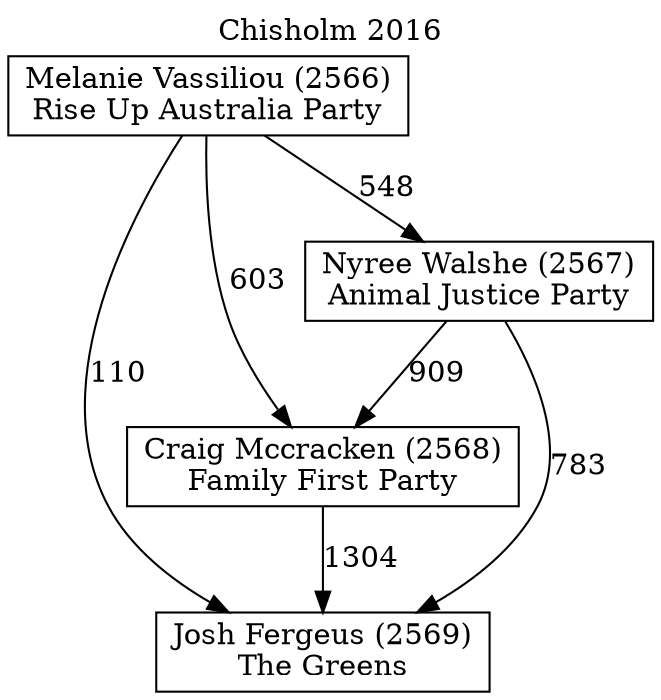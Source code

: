 // House preference flow
digraph "Josh Fergeus (2569)_Chisholm_2016" {
	graph [label="Chisholm 2016" labelloc=t mclimit=10]
	node [shape=box]
	"Craig Mccracken (2568)" [label="Craig Mccracken (2568)
Family First Party"]
	"Josh Fergeus (2569)" [label="Josh Fergeus (2569)
The Greens"]
	"Nyree Walshe (2567)" [label="Nyree Walshe (2567)
Animal Justice Party"]
	"Melanie Vassiliou (2566)" [label="Melanie Vassiliou (2566)
Rise Up Australia Party"]
	"Craig Mccracken (2568)" -> "Josh Fergeus (2569)" [label=1304]
	"Nyree Walshe (2567)" -> "Josh Fergeus (2569)" [label=783]
	"Melanie Vassiliou (2566)" -> "Josh Fergeus (2569)" [label=110]
	"Nyree Walshe (2567)" -> "Craig Mccracken (2568)" [label=909]
	"Melanie Vassiliou (2566)" -> "Nyree Walshe (2567)" [label=548]
	"Melanie Vassiliou (2566)" -> "Craig Mccracken (2568)" [label=603]
}
